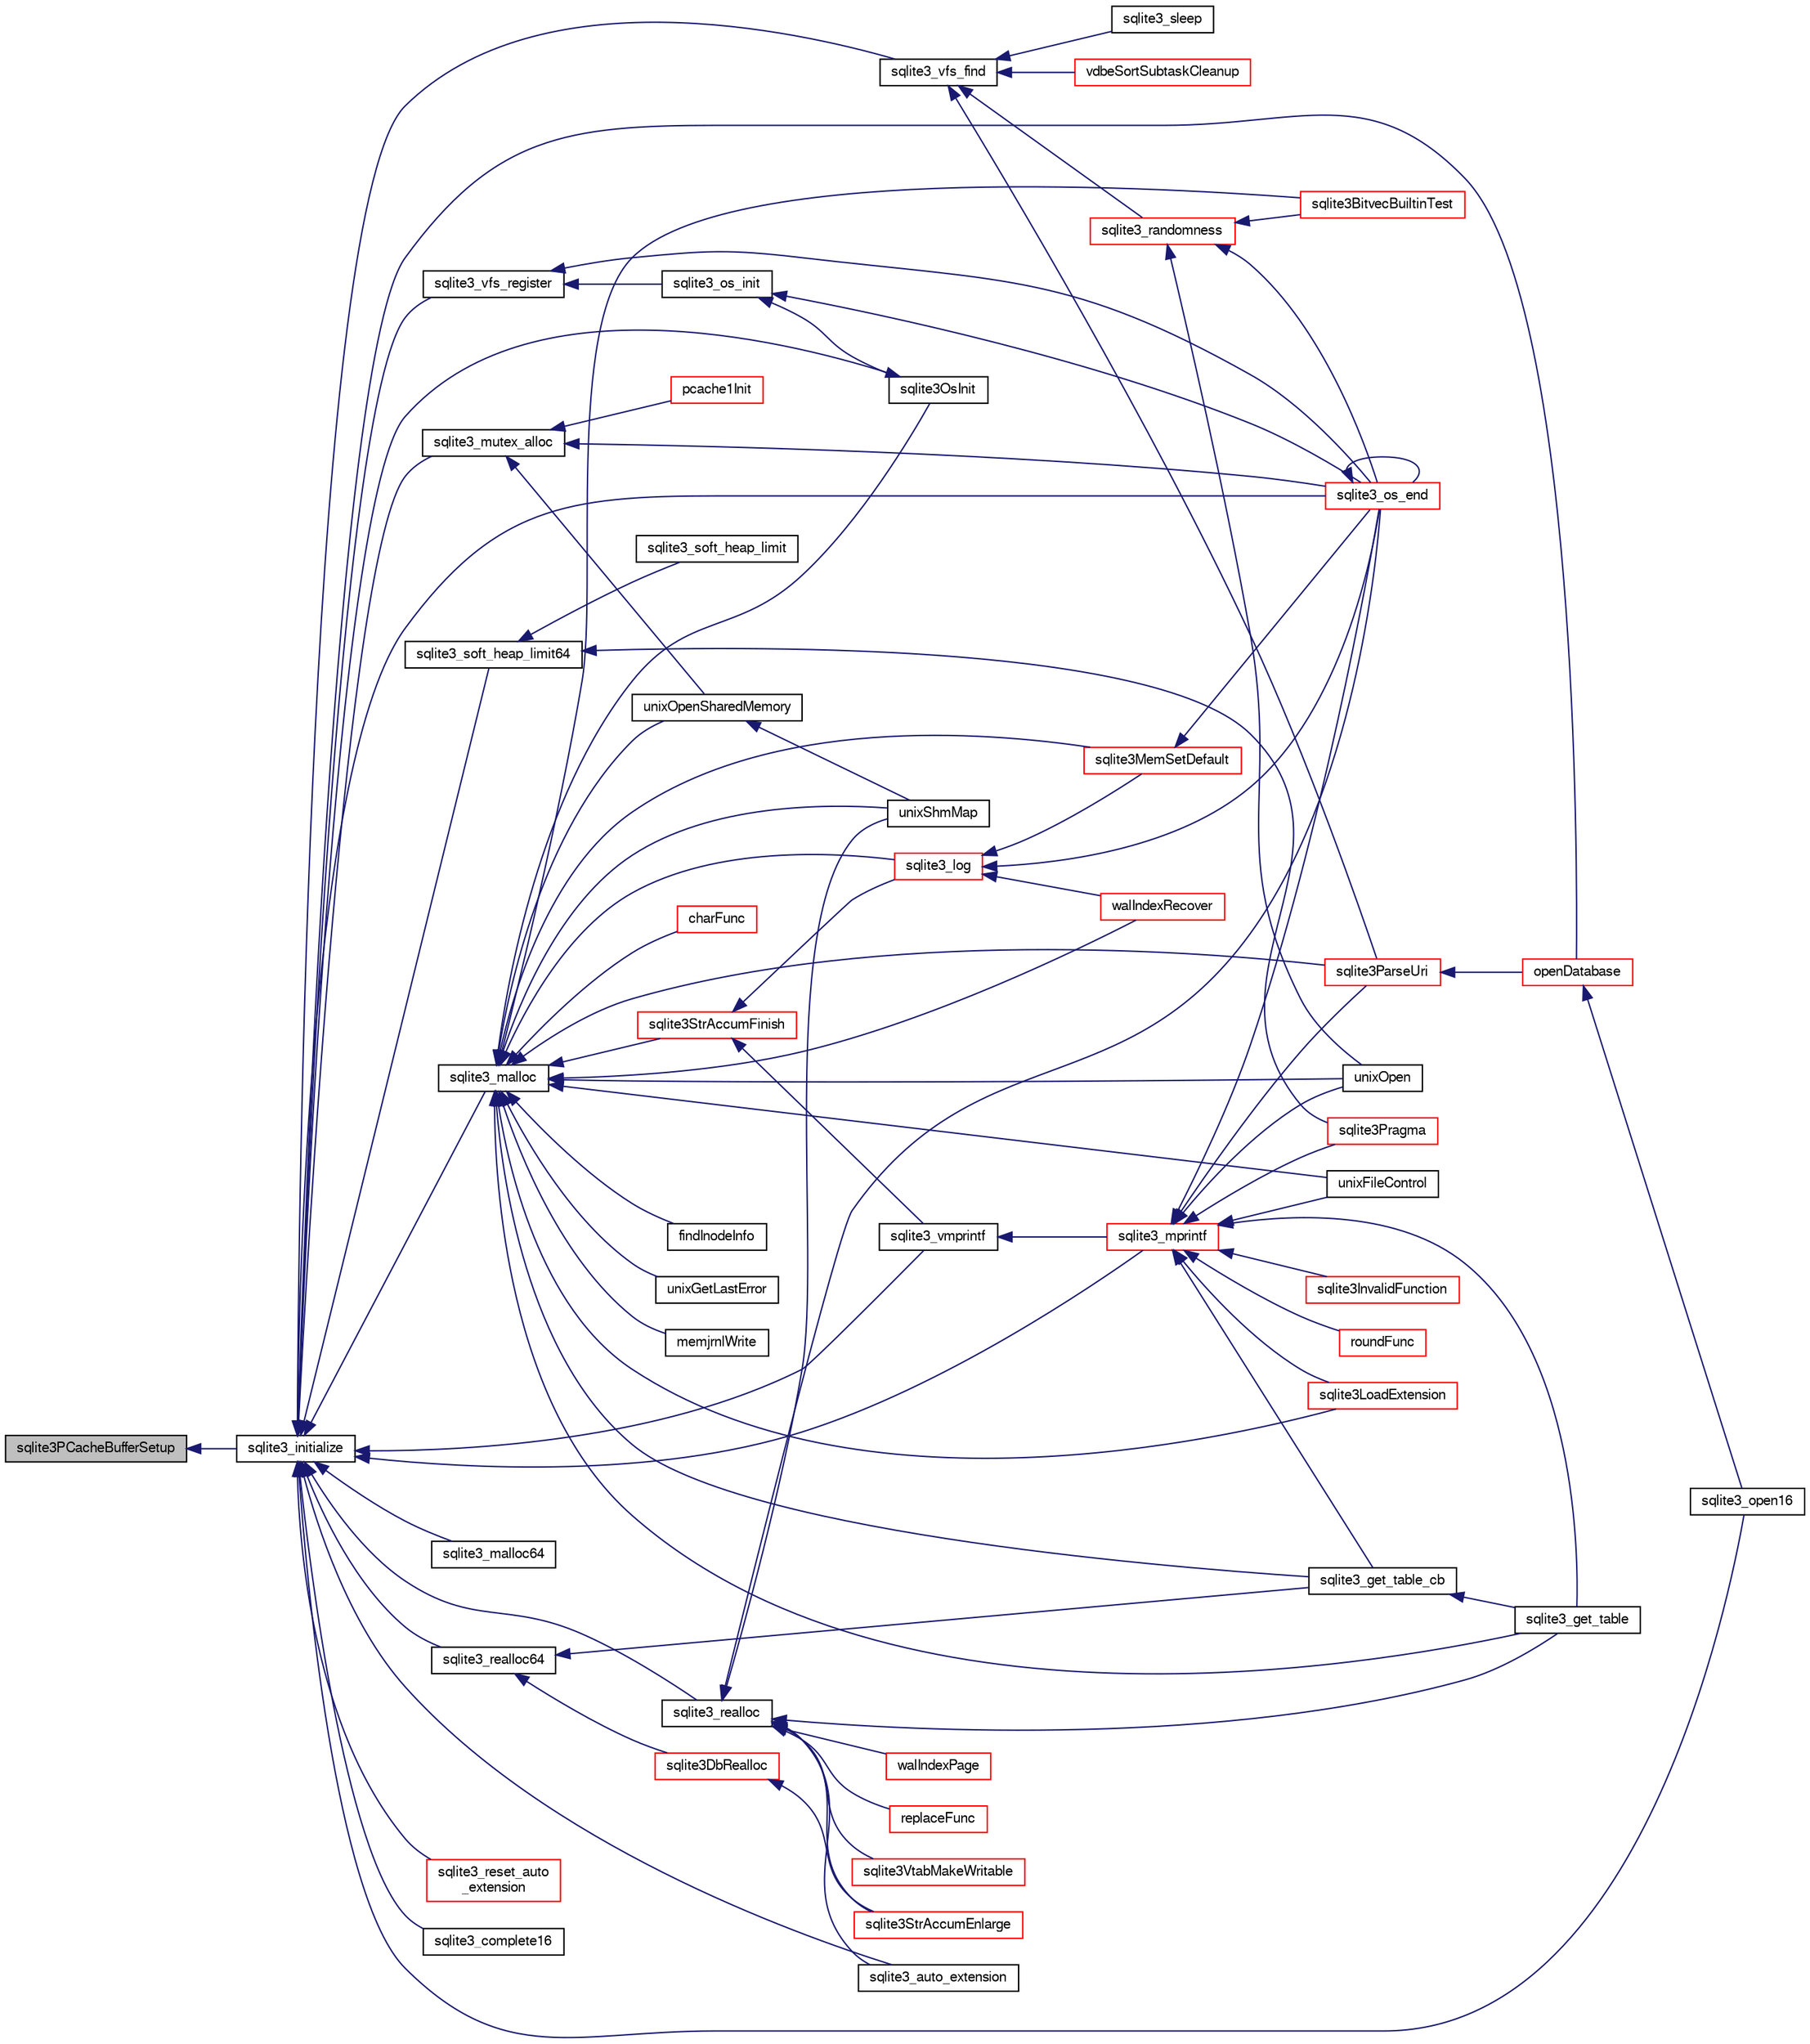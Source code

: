 digraph "sqlite3PCacheBufferSetup"
{
  edge [fontname="FreeSans",fontsize="10",labelfontname="FreeSans",labelfontsize="10"];
  node [fontname="FreeSans",fontsize="10",shape=record];
  rankdir="LR";
  Node649277 [label="sqlite3PCacheBufferSetup",height=0.2,width=0.4,color="black", fillcolor="grey75", style="filled", fontcolor="black"];
  Node649277 -> Node649278 [dir="back",color="midnightblue",fontsize="10",style="solid",fontname="FreeSans"];
  Node649278 [label="sqlite3_initialize",height=0.2,width=0.4,color="black", fillcolor="white", style="filled",URL="$sqlite3_8h.html#ab0c0ee2d5d4cf8b28e9572296a8861df"];
  Node649278 -> Node649279 [dir="back",color="midnightblue",fontsize="10",style="solid",fontname="FreeSans"];
  Node649279 [label="sqlite3_vfs_find",height=0.2,width=0.4,color="black", fillcolor="white", style="filled",URL="$sqlite3_8h.html#ac201a26de3dfa1d6deb8069eb8d95627"];
  Node649279 -> Node649280 [dir="back",color="midnightblue",fontsize="10",style="solid",fontname="FreeSans"];
  Node649280 [label="sqlite3_randomness",height=0.2,width=0.4,color="red", fillcolor="white", style="filled",URL="$sqlite3_8h.html#aa452ad88657d4606e137b09c4e9315c7"];
  Node649280 -> Node649284 [dir="back",color="midnightblue",fontsize="10",style="solid",fontname="FreeSans"];
  Node649284 [label="unixOpen",height=0.2,width=0.4,color="black", fillcolor="white", style="filled",URL="$sqlite3_8c.html#a8ed5efc47b6e14f7805cd1bb9b215775"];
  Node649280 -> Node649285 [dir="back",color="midnightblue",fontsize="10",style="solid",fontname="FreeSans"];
  Node649285 [label="sqlite3_os_end",height=0.2,width=0.4,color="red", fillcolor="white", style="filled",URL="$sqlite3_8h.html#a2288c95881ecca13d994e42b6a958906"];
  Node649285 -> Node649285 [dir="back",color="midnightblue",fontsize="10",style="solid",fontname="FreeSans"];
  Node649280 -> Node649287 [dir="back",color="midnightblue",fontsize="10",style="solid",fontname="FreeSans"];
  Node649287 [label="sqlite3BitvecBuiltinTest",height=0.2,width=0.4,color="red", fillcolor="white", style="filled",URL="$sqlite3_8c.html#a9b4e3e921ce1ede6f10a9106c034ff9b"];
  Node649279 -> Node649684 [dir="back",color="midnightblue",fontsize="10",style="solid",fontname="FreeSans"];
  Node649684 [label="vdbeSortSubtaskCleanup",height=0.2,width=0.4,color="red", fillcolor="white", style="filled",URL="$sqlite3_8c.html#abc8ce4c3ef58cc10f5b27642aab32b30"];
  Node649279 -> Node649687 [dir="back",color="midnightblue",fontsize="10",style="solid",fontname="FreeSans"];
  Node649687 [label="sqlite3ParseUri",height=0.2,width=0.4,color="red", fillcolor="white", style="filled",URL="$sqlite3_8c.html#aaa912f29a67460d8b2186c97056e8767"];
  Node649687 -> Node649529 [dir="back",color="midnightblue",fontsize="10",style="solid",fontname="FreeSans"];
  Node649529 [label="openDatabase",height=0.2,width=0.4,color="red", fillcolor="white", style="filled",URL="$sqlite3_8c.html#a6a9c3bc3a64234e863413f41db473758"];
  Node649529 -> Node649532 [dir="back",color="midnightblue",fontsize="10",style="solid",fontname="FreeSans"];
  Node649532 [label="sqlite3_open16",height=0.2,width=0.4,color="black", fillcolor="white", style="filled",URL="$sqlite3_8h.html#adbc401bb96713f32e553db32f6f3ca33"];
  Node649279 -> Node649688 [dir="back",color="midnightblue",fontsize="10",style="solid",fontname="FreeSans"];
  Node649688 [label="sqlite3_sleep",height=0.2,width=0.4,color="black", fillcolor="white", style="filled",URL="$sqlite3_8h.html#ad0c133ddbbecb6433f3c6ebef8966efa"];
  Node649278 -> Node649689 [dir="back",color="midnightblue",fontsize="10",style="solid",fontname="FreeSans"];
  Node649689 [label="sqlite3_vfs_register",height=0.2,width=0.4,color="black", fillcolor="white", style="filled",URL="$sqlite3_8h.html#a7184b289ccd4c4c7200589137d88c4ae"];
  Node649689 -> Node649690 [dir="back",color="midnightblue",fontsize="10",style="solid",fontname="FreeSans"];
  Node649690 [label="sqlite3_os_init",height=0.2,width=0.4,color="black", fillcolor="white", style="filled",URL="$sqlite3_8h.html#acebc2290d00a32d3afe2361f2979038b"];
  Node649690 -> Node649691 [dir="back",color="midnightblue",fontsize="10",style="solid",fontname="FreeSans"];
  Node649691 [label="sqlite3OsInit",height=0.2,width=0.4,color="black", fillcolor="white", style="filled",URL="$sqlite3_8c.html#afeaa886fe1ca086a30fd278b1d069762"];
  Node649691 -> Node649278 [dir="back",color="midnightblue",fontsize="10",style="solid",fontname="FreeSans"];
  Node649690 -> Node649285 [dir="back",color="midnightblue",fontsize="10",style="solid",fontname="FreeSans"];
  Node649689 -> Node649285 [dir="back",color="midnightblue",fontsize="10",style="solid",fontname="FreeSans"];
  Node649278 -> Node649692 [dir="back",color="midnightblue",fontsize="10",style="solid",fontname="FreeSans"];
  Node649692 [label="sqlite3_mutex_alloc",height=0.2,width=0.4,color="black", fillcolor="white", style="filled",URL="$sqlite3_8h.html#aa3f89418cd18e99596435c958b29b650"];
  Node649692 -> Node649693 [dir="back",color="midnightblue",fontsize="10",style="solid",fontname="FreeSans"];
  Node649693 [label="unixOpenSharedMemory",height=0.2,width=0.4,color="black", fillcolor="white", style="filled",URL="$sqlite3_8c.html#a30775afa2e08ca6ddc7853326afed7c7"];
  Node649693 -> Node649694 [dir="back",color="midnightblue",fontsize="10",style="solid",fontname="FreeSans"];
  Node649694 [label="unixShmMap",height=0.2,width=0.4,color="black", fillcolor="white", style="filled",URL="$sqlite3_8c.html#aeaa77f0ab08a4f4ee5f86e8c9727e974"];
  Node649692 -> Node649285 [dir="back",color="midnightblue",fontsize="10",style="solid",fontname="FreeSans"];
  Node649692 -> Node649695 [dir="back",color="midnightblue",fontsize="10",style="solid",fontname="FreeSans"];
  Node649695 [label="pcache1Init",height=0.2,width=0.4,color="red", fillcolor="white", style="filled",URL="$sqlite3_8c.html#a05e9c1daf3dd812db1d769b69b20e069"];
  Node649278 -> Node649765 [dir="back",color="midnightblue",fontsize="10",style="solid",fontname="FreeSans"];
  Node649765 [label="sqlite3_soft_heap_limit64",height=0.2,width=0.4,color="black", fillcolor="white", style="filled",URL="$sqlite3_8h.html#ab37b3a4d1652e3acb2c43d1252e6b852"];
  Node649765 -> Node649766 [dir="back",color="midnightblue",fontsize="10",style="solid",fontname="FreeSans"];
  Node649766 [label="sqlite3_soft_heap_limit",height=0.2,width=0.4,color="black", fillcolor="white", style="filled",URL="$sqlite3_8h.html#a18c3472581de3072201723e798524fdc"];
  Node649765 -> Node649372 [dir="back",color="midnightblue",fontsize="10",style="solid",fontname="FreeSans"];
  Node649372 [label="sqlite3Pragma",height=0.2,width=0.4,color="red", fillcolor="white", style="filled",URL="$sqlite3_8c.html#a111391370f58f8e6a6eca51fd34d62ed"];
  Node649278 -> Node649767 [dir="back",color="midnightblue",fontsize="10",style="solid",fontname="FreeSans"];
  Node649767 [label="sqlite3_malloc",height=0.2,width=0.4,color="black", fillcolor="white", style="filled",URL="$sqlite3_8h.html#a510e31845345737f17d86ce0b2328356"];
  Node649767 -> Node649691 [dir="back",color="midnightblue",fontsize="10",style="solid",fontname="FreeSans"];
  Node649767 -> Node649763 [dir="back",color="midnightblue",fontsize="10",style="solid",fontname="FreeSans"];
  Node649763 [label="sqlite3MemSetDefault",height=0.2,width=0.4,color="red", fillcolor="white", style="filled",URL="$sqlite3_8c.html#a162fbfd727e92c5f8f72625b5ff62549"];
  Node649763 -> Node649285 [dir="back",color="midnightblue",fontsize="10",style="solid",fontname="FreeSans"];
  Node649767 -> Node649768 [dir="back",color="midnightblue",fontsize="10",style="solid",fontname="FreeSans"];
  Node649768 [label="sqlite3StrAccumFinish",height=0.2,width=0.4,color="red", fillcolor="white", style="filled",URL="$sqlite3_8c.html#adb7f26b10ac1b847db6f000ef4c2e2ba"];
  Node649768 -> Node649842 [dir="back",color="midnightblue",fontsize="10",style="solid",fontname="FreeSans"];
  Node649842 [label="sqlite3_vmprintf",height=0.2,width=0.4,color="black", fillcolor="white", style="filled",URL="$sqlite3_8h.html#ac240de67ddf003828f16a6d9dd3fa3ca"];
  Node649842 -> Node649843 [dir="back",color="midnightblue",fontsize="10",style="solid",fontname="FreeSans"];
  Node649843 [label="sqlite3_mprintf",height=0.2,width=0.4,color="red", fillcolor="white", style="filled",URL="$sqlite3_8h.html#a9533933e57f7ccbb48c32041ce3a8862"];
  Node649843 -> Node649283 [dir="back",color="midnightblue",fontsize="10",style="solid",fontname="FreeSans"];
  Node649283 [label="unixFileControl",height=0.2,width=0.4,color="black", fillcolor="white", style="filled",URL="$sqlite3_8c.html#ad71f213fa385cc58f307cefd953c03ae"];
  Node649843 -> Node649284 [dir="back",color="midnightblue",fontsize="10",style="solid",fontname="FreeSans"];
  Node649843 -> Node649285 [dir="back",color="midnightblue",fontsize="10",style="solid",fontname="FreeSans"];
  Node649843 -> Node649844 [dir="back",color="midnightblue",fontsize="10",style="solid",fontname="FreeSans"];
  Node649844 [label="sqlite3InvalidFunction",height=0.2,width=0.4,color="red", fillcolor="white", style="filled",URL="$sqlite3_8c.html#af6025be1f4733eabe60702a187c97da9"];
  Node649843 -> Node649845 [dir="back",color="midnightblue",fontsize="10",style="solid",fontname="FreeSans"];
  Node649845 [label="roundFunc",height=0.2,width=0.4,color="red", fillcolor="white", style="filled",URL="$sqlite3_8c.html#a8c444ba254edc27891111b76e7ba85e7"];
  Node649843 -> Node649846 [dir="back",color="midnightblue",fontsize="10",style="solid",fontname="FreeSans"];
  Node649846 [label="sqlite3LoadExtension",height=0.2,width=0.4,color="red", fillcolor="white", style="filled",URL="$sqlite3_8c.html#a3b46232455de4779a67c63b2c9004245"];
  Node649843 -> Node649372 [dir="back",color="midnightblue",fontsize="10",style="solid",fontname="FreeSans"];
  Node649843 -> Node649849 [dir="back",color="midnightblue",fontsize="10",style="solid",fontname="FreeSans"];
  Node649849 [label="sqlite3_get_table_cb",height=0.2,width=0.4,color="black", fillcolor="white", style="filled",URL="$sqlite3_8c.html#a1dbaba1b543953c0dade97357c5866b1"];
  Node649849 -> Node649488 [dir="back",color="midnightblue",fontsize="10",style="solid",fontname="FreeSans"];
  Node649488 [label="sqlite3_get_table",height=0.2,width=0.4,color="black", fillcolor="white", style="filled",URL="$sqlite3_8h.html#a5effeac4e12df57beaa35c5be1f61579"];
  Node649843 -> Node649488 [dir="back",color="midnightblue",fontsize="10",style="solid",fontname="FreeSans"];
  Node649843 -> Node649687 [dir="back",color="midnightblue",fontsize="10",style="solid",fontname="FreeSans"];
  Node649768 -> Node649953 [dir="back",color="midnightblue",fontsize="10",style="solid",fontname="FreeSans"];
  Node649953 [label="sqlite3_log",height=0.2,width=0.4,color="red", fillcolor="white", style="filled",URL="$sqlite3_8h.html#a298c9699bf9c143662c6b1fec4b2dc3b"];
  Node649953 -> Node649763 [dir="back",color="midnightblue",fontsize="10",style="solid",fontname="FreeSans"];
  Node649953 -> Node649285 [dir="back",color="midnightblue",fontsize="10",style="solid",fontname="FreeSans"];
  Node649953 -> Node649881 [dir="back",color="midnightblue",fontsize="10",style="solid",fontname="FreeSans"];
  Node649881 [label="walIndexRecover",height=0.2,width=0.4,color="red", fillcolor="white", style="filled",URL="$sqlite3_8c.html#ab4ee99f3710323acbeb6c495dd18d205"];
  Node649767 -> Node649953 [dir="back",color="midnightblue",fontsize="10",style="solid",fontname="FreeSans"];
  Node649767 -> Node650032 [dir="back",color="midnightblue",fontsize="10",style="solid",fontname="FreeSans"];
  Node650032 [label="findInodeInfo",height=0.2,width=0.4,color="black", fillcolor="white", style="filled",URL="$sqlite3_8c.html#ac92c39062e69a79c4a62dfd55242c782"];
  Node649767 -> Node649283 [dir="back",color="midnightblue",fontsize="10",style="solid",fontname="FreeSans"];
  Node649767 -> Node649693 [dir="back",color="midnightblue",fontsize="10",style="solid",fontname="FreeSans"];
  Node649767 -> Node649694 [dir="back",color="midnightblue",fontsize="10",style="solid",fontname="FreeSans"];
  Node649767 -> Node649284 [dir="back",color="midnightblue",fontsize="10",style="solid",fontname="FreeSans"];
  Node649767 -> Node649864 [dir="back",color="midnightblue",fontsize="10",style="solid",fontname="FreeSans"];
  Node649864 [label="unixGetLastError",height=0.2,width=0.4,color="black", fillcolor="white", style="filled",URL="$sqlite3_8c.html#aed1e42f49d74b419c3c85b559dd61240"];
  Node649767 -> Node649287 [dir="back",color="midnightblue",fontsize="10",style="solid",fontname="FreeSans"];
  Node649767 -> Node649881 [dir="back",color="midnightblue",fontsize="10",style="solid",fontname="FreeSans"];
  Node649767 -> Node650033 [dir="back",color="midnightblue",fontsize="10",style="solid",fontname="FreeSans"];
  Node650033 [label="memjrnlWrite",height=0.2,width=0.4,color="black", fillcolor="white", style="filled",URL="$sqlite3_8c.html#af8bd7d5d7eafce5542f8de300a120c47"];
  Node649767 -> Node650034 [dir="back",color="midnightblue",fontsize="10",style="solid",fontname="FreeSans"];
  Node650034 [label="charFunc",height=0.2,width=0.4,color="red", fillcolor="white", style="filled",URL="$sqlite3_8c.html#ab9b72ce47fcea3c3b92e816435a0fd91"];
  Node649767 -> Node649846 [dir="back",color="midnightblue",fontsize="10",style="solid",fontname="FreeSans"];
  Node649767 -> Node649849 [dir="back",color="midnightblue",fontsize="10",style="solid",fontname="FreeSans"];
  Node649767 -> Node649488 [dir="back",color="midnightblue",fontsize="10",style="solid",fontname="FreeSans"];
  Node649767 -> Node649687 [dir="back",color="midnightblue",fontsize="10",style="solid",fontname="FreeSans"];
  Node649278 -> Node650035 [dir="back",color="midnightblue",fontsize="10",style="solid",fontname="FreeSans"];
  Node650035 [label="sqlite3_malloc64",height=0.2,width=0.4,color="black", fillcolor="white", style="filled",URL="$sqlite3_8h.html#a12b7ee85e539ea28c130c5c75b96a82a"];
  Node649278 -> Node650036 [dir="back",color="midnightblue",fontsize="10",style="solid",fontname="FreeSans"];
  Node650036 [label="sqlite3_realloc",height=0.2,width=0.4,color="black", fillcolor="white", style="filled",URL="$sqlite3_8h.html#a627f0eeface58024ef47403d8cc76b35"];
  Node650036 -> Node650037 [dir="back",color="midnightblue",fontsize="10",style="solid",fontname="FreeSans"];
  Node650037 [label="sqlite3StrAccumEnlarge",height=0.2,width=0.4,color="red", fillcolor="white", style="filled",URL="$sqlite3_8c.html#a38976500a97c69d65086eeccca82dd96"];
  Node650036 -> Node649694 [dir="back",color="midnightblue",fontsize="10",style="solid",fontname="FreeSans"];
  Node650036 -> Node649285 [dir="back",color="midnightblue",fontsize="10",style="solid",fontname="FreeSans"];
  Node650036 -> Node650043 [dir="back",color="midnightblue",fontsize="10",style="solid",fontname="FreeSans"];
  Node650043 [label="walIndexPage",height=0.2,width=0.4,color="red", fillcolor="white", style="filled",URL="$sqlite3_8c.html#affd3251fd1aa1218170d421177256e24"];
  Node650036 -> Node649906 [dir="back",color="midnightblue",fontsize="10",style="solid",fontname="FreeSans"];
  Node649906 [label="replaceFunc",height=0.2,width=0.4,color="red", fillcolor="white", style="filled",URL="$sqlite3_8c.html#a752b98a7c55d204c397a4902b49b1ce4"];
  Node650036 -> Node650052 [dir="back",color="midnightblue",fontsize="10",style="solid",fontname="FreeSans"];
  Node650052 [label="sqlite3_auto_extension",height=0.2,width=0.4,color="black", fillcolor="white", style="filled",URL="$sqlite3_8h.html#a85a95b45e94f6bcd52aa39b6acdb36d7"];
  Node650036 -> Node649488 [dir="back",color="midnightblue",fontsize="10",style="solid",fontname="FreeSans"];
  Node650036 -> Node650053 [dir="back",color="midnightblue",fontsize="10",style="solid",fontname="FreeSans"];
  Node650053 [label="sqlite3VtabMakeWritable",height=0.2,width=0.4,color="red", fillcolor="white", style="filled",URL="$sqlite3_8c.html#a58c646608238d2619371c3e8b6bc0d86"];
  Node649278 -> Node650054 [dir="back",color="midnightblue",fontsize="10",style="solid",fontname="FreeSans"];
  Node650054 [label="sqlite3_realloc64",height=0.2,width=0.4,color="black", fillcolor="white", style="filled",URL="$sqlite3_8h.html#afe88c85e9f864a3fd92941cad197245d"];
  Node650054 -> Node650055 [dir="back",color="midnightblue",fontsize="10",style="solid",fontname="FreeSans"];
  Node650055 [label="sqlite3DbRealloc",height=0.2,width=0.4,color="red", fillcolor="white", style="filled",URL="$sqlite3_8c.html#ae028f4902a9d29bcaf310ff289ee87dc"];
  Node650055 -> Node650037 [dir="back",color="midnightblue",fontsize="10",style="solid",fontname="FreeSans"];
  Node650054 -> Node649849 [dir="back",color="midnightblue",fontsize="10",style="solid",fontname="FreeSans"];
  Node649278 -> Node649842 [dir="back",color="midnightblue",fontsize="10",style="solid",fontname="FreeSans"];
  Node649278 -> Node649843 [dir="back",color="midnightblue",fontsize="10",style="solid",fontname="FreeSans"];
  Node649278 -> Node649285 [dir="back",color="midnightblue",fontsize="10",style="solid",fontname="FreeSans"];
  Node649278 -> Node650052 [dir="back",color="midnightblue",fontsize="10",style="solid",fontname="FreeSans"];
  Node649278 -> Node650154 [dir="back",color="midnightblue",fontsize="10",style="solid",fontname="FreeSans"];
  Node650154 [label="sqlite3_reset_auto\l_extension",height=0.2,width=0.4,color="red", fillcolor="white", style="filled",URL="$sqlite3_8h.html#ac33f4064ae6690cada7bdc89e8153ffc"];
  Node649278 -> Node650019 [dir="back",color="midnightblue",fontsize="10",style="solid",fontname="FreeSans"];
  Node650019 [label="sqlite3_complete16",height=0.2,width=0.4,color="black", fillcolor="white", style="filled",URL="$sqlite3_8h.html#a3260341c2ef82787acca48414a1d03a1"];
  Node649278 -> Node649529 [dir="back",color="midnightblue",fontsize="10",style="solid",fontname="FreeSans"];
  Node649278 -> Node649532 [dir="back",color="midnightblue",fontsize="10",style="solid",fontname="FreeSans"];
}
